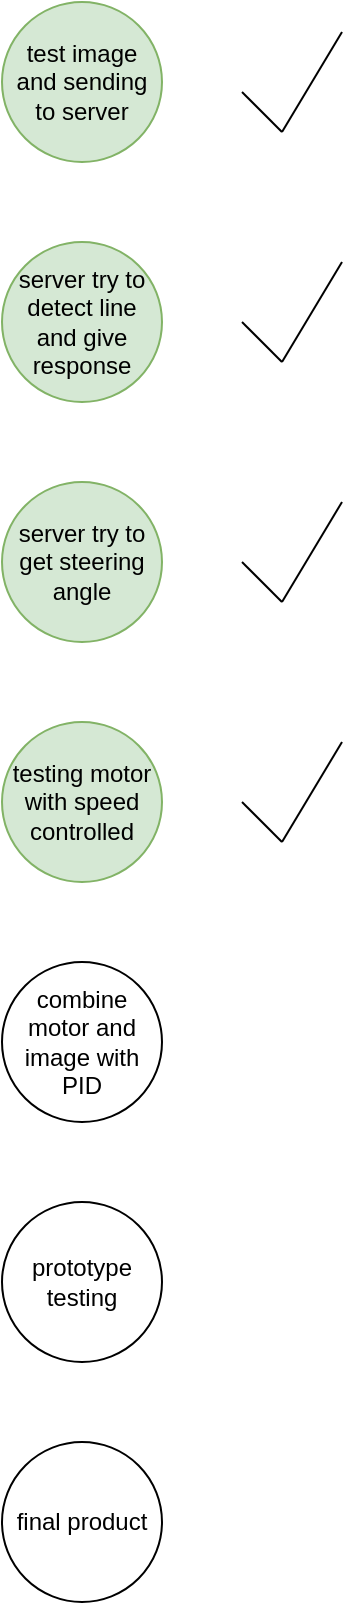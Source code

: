 <mxfile version="14.9.6" type="device"><diagram id="m6o3qjA0vMRjoKJ2HlQ2" name="Page-1"><mxGraphModel dx="898" dy="429" grid="1" gridSize="10" guides="1" tooltips="1" connect="1" arrows="1" fold="1" page="1" pageScale="1" pageWidth="850" pageHeight="1100" math="0" shadow="0"><root><mxCell id="0"/><mxCell id="1" parent="0"/><mxCell id="Nh-qtOlrvQpfEQRW6HUk-1" value="test image&lt;br&gt;and sending to server" style="ellipse;whiteSpace=wrap;html=1;aspect=fixed;fillColor=#d5e8d4;strokeColor=#82b366;" vertex="1" parent="1"><mxGeometry x="360" y="40" width="80" height="80" as="geometry"/></mxCell><mxCell id="Nh-qtOlrvQpfEQRW6HUk-2" value="server try to detect line and give response" style="ellipse;whiteSpace=wrap;html=1;aspect=fixed;fillColor=#d5e8d4;strokeColor=#82b366;" vertex="1" parent="1"><mxGeometry x="360" y="160" width="80" height="80" as="geometry"/></mxCell><mxCell id="Nh-qtOlrvQpfEQRW6HUk-3" value="server try to get steering angle" style="ellipse;whiteSpace=wrap;html=1;aspect=fixed;fillColor=#d5e8d4;strokeColor=#82b366;" vertex="1" parent="1"><mxGeometry x="360" y="280" width="80" height="80" as="geometry"/></mxCell><mxCell id="Nh-qtOlrvQpfEQRW6HUk-4" value="testing motor with speed controlled" style="ellipse;whiteSpace=wrap;html=1;aspect=fixed;fillColor=#d5e8d4;strokeColor=#82b366;" vertex="1" parent="1"><mxGeometry x="360" y="400" width="80" height="80" as="geometry"/></mxCell><mxCell id="Nh-qtOlrvQpfEQRW6HUk-5" value="combine motor and image with PID" style="ellipse;whiteSpace=wrap;html=1;aspect=fixed;" vertex="1" parent="1"><mxGeometry x="360" y="520" width="80" height="80" as="geometry"/></mxCell><mxCell id="Nh-qtOlrvQpfEQRW6HUk-6" value="prototype testing" style="ellipse;whiteSpace=wrap;html=1;aspect=fixed;" vertex="1" parent="1"><mxGeometry x="360" y="640" width="80" height="80" as="geometry"/></mxCell><mxCell id="Nh-qtOlrvQpfEQRW6HUk-7" value="final product" style="ellipse;whiteSpace=wrap;html=1;aspect=fixed;" vertex="1" parent="1"><mxGeometry x="360" y="760" width="80" height="80" as="geometry"/></mxCell><mxCell id="Nh-qtOlrvQpfEQRW6HUk-12" value="" style="group" vertex="1" connectable="0" parent="1"><mxGeometry x="480" y="55" width="50" height="50" as="geometry"/></mxCell><mxCell id="Nh-qtOlrvQpfEQRW6HUk-10" value="" style="endArrow=none;html=1;" edge="1" parent="Nh-qtOlrvQpfEQRW6HUk-12"><mxGeometry width="50" height="50" relative="1" as="geometry"><mxPoint x="20" y="50" as="sourcePoint"/><mxPoint y="30" as="targetPoint"/></mxGeometry></mxCell><mxCell id="Nh-qtOlrvQpfEQRW6HUk-11" value="" style="endArrow=none;html=1;" edge="1" parent="Nh-qtOlrvQpfEQRW6HUk-12"><mxGeometry width="50" height="50" relative="1" as="geometry"><mxPoint x="20" y="50" as="sourcePoint"/><mxPoint x="50" as="targetPoint"/></mxGeometry></mxCell><mxCell id="Nh-qtOlrvQpfEQRW6HUk-13" value="" style="group" vertex="1" connectable="0" parent="1"><mxGeometry x="480" y="170" width="50" height="50" as="geometry"/></mxCell><mxCell id="Nh-qtOlrvQpfEQRW6HUk-14" value="" style="endArrow=none;html=1;" edge="1" parent="Nh-qtOlrvQpfEQRW6HUk-13"><mxGeometry width="50" height="50" relative="1" as="geometry"><mxPoint x="20" y="50" as="sourcePoint"/><mxPoint y="30" as="targetPoint"/></mxGeometry></mxCell><mxCell id="Nh-qtOlrvQpfEQRW6HUk-15" value="" style="endArrow=none;html=1;" edge="1" parent="Nh-qtOlrvQpfEQRW6HUk-13"><mxGeometry width="50" height="50" relative="1" as="geometry"><mxPoint x="20" y="50" as="sourcePoint"/><mxPoint x="50" as="targetPoint"/></mxGeometry></mxCell><mxCell id="Nh-qtOlrvQpfEQRW6HUk-16" value="" style="group" vertex="1" connectable="0" parent="1"><mxGeometry x="480" y="290" width="50" height="50" as="geometry"/></mxCell><mxCell id="Nh-qtOlrvQpfEQRW6HUk-17" value="" style="endArrow=none;html=1;" edge="1" parent="Nh-qtOlrvQpfEQRW6HUk-16"><mxGeometry width="50" height="50" relative="1" as="geometry"><mxPoint x="20" y="50" as="sourcePoint"/><mxPoint y="30" as="targetPoint"/></mxGeometry></mxCell><mxCell id="Nh-qtOlrvQpfEQRW6HUk-18" value="" style="endArrow=none;html=1;" edge="1" parent="Nh-qtOlrvQpfEQRW6HUk-16"><mxGeometry width="50" height="50" relative="1" as="geometry"><mxPoint x="20" y="50" as="sourcePoint"/><mxPoint x="50" as="targetPoint"/></mxGeometry></mxCell><mxCell id="Nh-qtOlrvQpfEQRW6HUk-23" value="" style="group" vertex="1" connectable="0" parent="1"><mxGeometry x="480" y="410" width="50" height="50" as="geometry"/></mxCell><mxCell id="Nh-qtOlrvQpfEQRW6HUk-24" value="" style="endArrow=none;html=1;" edge="1" parent="Nh-qtOlrvQpfEQRW6HUk-23"><mxGeometry width="50" height="50" relative="1" as="geometry"><mxPoint x="20" y="50" as="sourcePoint"/><mxPoint y="30" as="targetPoint"/></mxGeometry></mxCell><mxCell id="Nh-qtOlrvQpfEQRW6HUk-25" value="" style="endArrow=none;html=1;" edge="1" parent="Nh-qtOlrvQpfEQRW6HUk-23"><mxGeometry width="50" height="50" relative="1" as="geometry"><mxPoint x="20" y="50" as="sourcePoint"/><mxPoint x="50" as="targetPoint"/></mxGeometry></mxCell></root></mxGraphModel></diagram></mxfile>